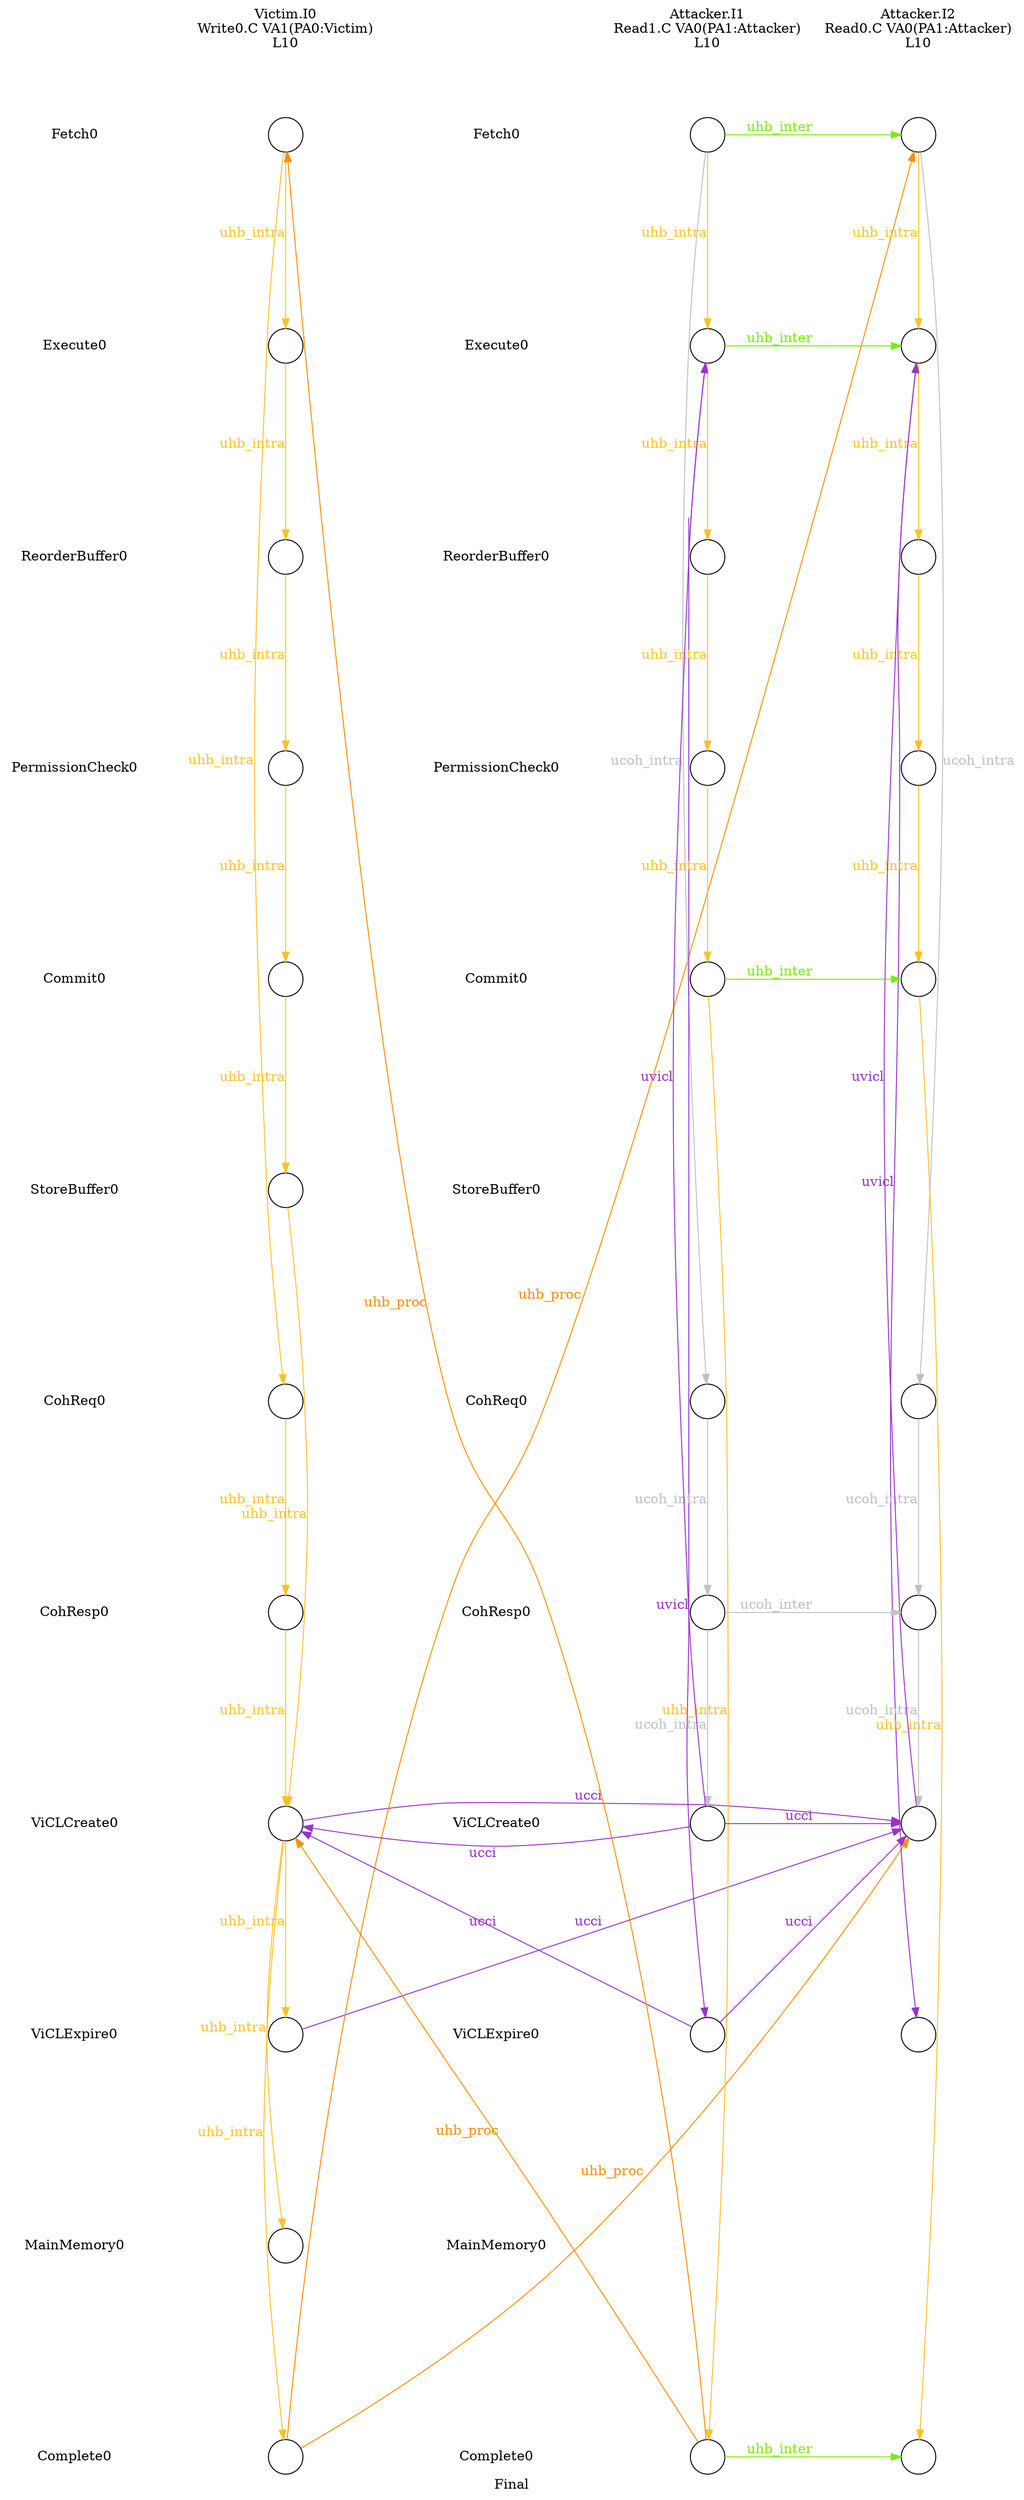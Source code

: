 digraph G {
	layout=neato;
	overlap=scale;
	splines=true;
	label="Final";
	n0_0_label [label="Victim.I0\nWrite0.C VA1(PA0:Victim)\nL10\n";pos="1,0.5!";shape=none];
	n1_0_label [label="Attacker.I1\nRead1.C VA0(PA1:Attacker)\nL10\n";pos="3,0.5!";shape=none];
	n2_0_label [label="Attacker.I2\nRead0.C VA0(PA1:Attacker)\nL10\n";pos="4,0.5!";shape=none];
	l0_8_label [label="ViCLCreate0";pos="0,-8!";shape=none];
	l0_7_label [label="CohResp0";pos="0,-7!";shape=none];
	l0_3_label [label="PermissionCheck0";pos="0,-3!";shape=none];
	l0_4_label [label="Commit0";pos="0,-4!";shape=none];
	l0_5_label [label="StoreBuffer0";pos="0,-5!";shape=none];
	l0_10_label [label="MainMemory0";pos="0,-10!";shape=none];
	l0_2_label [label="ReorderBuffer0";pos="0,-2!";shape=none];
	l0_6_label [label="CohReq0";pos="0,-6!";shape=none];
	l0_11_label [label="Complete0";pos="0,-11!";shape=none];
	l0_1_label [label="Execute0";pos="0,-1!";shape=none];
	l0_9_label [label="ViCLExpire0";pos="0,-9!";shape=none];
	l0_0_label [label="Fetch0";pos="0,-0!";shape=none];
	l2_8_label [label="ViCLCreate0";pos="2,-8!";shape=none];
	l2_7_label [label="CohResp0";pos="2,-7!";shape=none];
	l2_3_label [label="PermissionCheck0";pos="2,-3!";shape=none];
	l2_4_label [label="Commit0";pos="2,-4!";shape=none];
	l2_5_label [label="StoreBuffer0";pos="2,-5!";shape=none];
	l2_10_label [label="MainMemory0";pos="2,-10!";shape=none];
	l2_2_label [label="ReorderBuffer0";pos="2,-2!";shape=none];
	l2_6_label [label="CohReq0";pos="2,-6!";shape=none];
	l2_11_label [label="Complete0";pos="2,-11!";shape=none];
	l2_1_label [label="Execute0";pos="2,-1!";shape=none];
	l2_9_label [label="ViCLExpire0";pos="2,-9!";shape=none];
	l2_0_label [label="Fetch0";pos="2,-0!";shape=none];
	n0_0_0_0_Write0_at_0_0 [shape=circle;label="";pos="1,-0!";];
	n0_0_0_0_Write0_at_0_1 [shape=circle;label="";pos="1,-1!";];
	n0_0_0_0_Write0_at_0_2 [shape=circle;label="";pos="1,-2!";];
	n0_0_0_0_Write0_at_0_3 [shape=circle;label="";pos="1,-3!";];
	n0_0_0_0_Write0_at_0_4 [shape=circle;label="";pos="1,-4!";];
	n0_0_0_0_Write0_at_0_5 [shape=circle;label="";pos="1,-5!";];
	n0_0_0_0_Write0_at_0_6 [shape=circle;label="";pos="1,-6!";];
	n0_0_0_0_Write0_at_0_7 [shape=circle;label="";pos="1,-7!";];
	n0_0_0_0_Write0_at_0_8 [shape=circle;label="";pos="1,-8!";];
	n0_0_0_0_Write0_at_0_9 [shape=circle;label="";pos="1,-9!";];
	n0_0_0_0_Write0_at_0_10 [shape=circle;label="";pos="1,-10!";];
	n0_0_0_0_Write0_at_0_11 [shape=circle;label="";pos="1,-11!";];
	n2_1_0_0_Read0_at_1_0 [shape=circle;label="";pos="4,-0!";];
	n2_1_0_0_Read0_at_1_1 [shape=circle;label="";pos="4,-1!";];
	n2_1_0_0_Read0_at_1_2 [shape=circle;label="";pos="4,-2!";];
	n2_1_0_0_Read0_at_1_3 [shape=circle;label="";pos="4,-3!";];
	n2_1_0_0_Read0_at_1_4 [shape=circle;label="";pos="4,-4!";];
	n2_1_0_0_Read0_at_1_6 [shape=circle;label="";pos="4,-6!";];
	n2_1_0_0_Read0_at_1_7 [shape=circle;label="";pos="4,-7!";];
	n2_1_0_0_Read0_at_1_8 [shape=circle;label="";pos="4,-8!";];
	n2_1_0_0_Read0_at_1_9 [shape=circle;label="";pos="4,-9!";];
	n2_1_0_0_Read0_at_1_11 [shape=circle;label="";pos="4,-11!";];
	n1_1_0_0_Read1_at_1_0 [shape=circle;label="";pos="3,-0!";];
	n1_1_0_0_Read1_at_1_1 [shape=circle;label="";pos="3,-1!";];
	n1_1_0_0_Read1_at_1_2 [shape=circle;label="";pos="3,-2!";];
	n1_1_0_0_Read1_at_1_3 [shape=circle;label="";pos="3,-3!";];
	n1_1_0_0_Read1_at_1_4 [shape=circle;label="";pos="3,-4!";];
	n1_1_0_0_Read1_at_1_6 [shape=circle;label="";pos="3,-6!";];
	n1_1_0_0_Read1_at_1_7 [shape=circle;label="";pos="3,-7!";];
	n1_1_0_0_Read1_at_1_8 [shape=circle;label="";pos="3,-8!";];
	n1_1_0_0_Read1_at_1_9 [shape=circle;label="";pos="3,-9!";];
	n1_1_0_0_Read1_at_1_11 [shape=circle;label="";pos="3,-11!";];
	n1_1_0_0_Read1_at_1_7 -> n2_1_0_0_Read0_at_1_7[label="ucoh_inter";constraint=false;color="gray";fontcolor="gray";];
	n0_0_0_0_Write0_at_0_11 -> n2_1_0_0_Read0_at_1_0[label="uhb_proc";constraint=false;color="darkorange";fontcolor="darkorange";];
	n0_0_0_0_Write0_at_0_11 -> n2_1_0_0_Read0_at_1_8[label="uhb_proc";constraint=false;color="darkorange";fontcolor="darkorange";];
	n1_1_0_0_Read1_at_1_11 -> n0_0_0_0_Write0_at_0_0[label="uhb_proc";constraint=false;color="darkorange";fontcolor="darkorange";];
	n1_1_0_0_Read1_at_1_11 -> n0_0_0_0_Write0_at_0_8[label="uhb_proc";constraint=false;color="darkorange";fontcolor="darkorange";];
	n0_0_0_0_Write0_at_0_0 -> n0_0_0_0_Write0_at_0_1[label="uhb_intra";constraint=false;color="goldenrod1";fontcolor="goldenrod1";];
	n0_0_0_0_Write0_at_0_0 -> n0_0_0_0_Write0_at_0_6[label="uhb_intra";constraint=false;color="goldenrod1";fontcolor="goldenrod1";];
	n0_0_0_0_Write0_at_0_1 -> n0_0_0_0_Write0_at_0_2[label="uhb_intra";constraint=false;color="goldenrod1";fontcolor="goldenrod1";];
	n0_0_0_0_Write0_at_0_2 -> n0_0_0_0_Write0_at_0_3[label="uhb_intra";constraint=false;color="goldenrod1";fontcolor="goldenrod1";];
	n0_0_0_0_Write0_at_0_3 -> n0_0_0_0_Write0_at_0_4[label="uhb_intra";constraint=false;color="goldenrod1";fontcolor="goldenrod1";];
	n0_0_0_0_Write0_at_0_4 -> n0_0_0_0_Write0_at_0_5[label="uhb_intra";constraint=false;color="goldenrod1";fontcolor="goldenrod1";];
	n0_0_0_0_Write0_at_0_5 -> n0_0_0_0_Write0_at_0_8[label="uhb_intra";constraint=false;color="goldenrod1";fontcolor="goldenrod1";];
	n0_0_0_0_Write0_at_0_6 -> n0_0_0_0_Write0_at_0_7[label="uhb_intra";constraint=false;color="goldenrod1";fontcolor="goldenrod1";];
	n0_0_0_0_Write0_at_0_7 -> n0_0_0_0_Write0_at_0_8[label="uhb_intra";constraint=false;color="goldenrod1";fontcolor="goldenrod1";];
	n0_0_0_0_Write0_at_0_8 -> n0_0_0_0_Write0_at_0_9[label="uhb_intra";constraint=false;color="goldenrod1";fontcolor="goldenrod1";];
	n0_0_0_0_Write0_at_0_8 -> n0_0_0_0_Write0_at_0_10[label="uhb_intra";constraint=false;color="goldenrod1";fontcolor="goldenrod1";];
	n0_0_0_0_Write0_at_0_8 -> n0_0_0_0_Write0_at_0_11[label="uhb_intra";constraint=false;color="goldenrod1";fontcolor="goldenrod1";];
	n2_1_0_0_Read0_at_1_0 -> n2_1_0_0_Read0_at_1_1[label="uhb_intra";constraint=false;color="goldenrod1";fontcolor="goldenrod1";];
	n2_1_0_0_Read0_at_1_1 -> n2_1_0_0_Read0_at_1_2[label="uhb_intra";constraint=false;color="goldenrod1";fontcolor="goldenrod1";];
	n2_1_0_0_Read0_at_1_2 -> n2_1_0_0_Read0_at_1_3[label="uhb_intra";constraint=false;color="goldenrod1";fontcolor="goldenrod1";];
	n2_1_0_0_Read0_at_1_3 -> n2_1_0_0_Read0_at_1_4[label="uhb_intra";constraint=false;color="goldenrod1";fontcolor="goldenrod1";];
	n2_1_0_0_Read0_at_1_4 -> n2_1_0_0_Read0_at_1_11[label="uhb_intra";constraint=false;color="goldenrod1";fontcolor="goldenrod1";];
	n1_1_0_0_Read1_at_1_0 -> n1_1_0_0_Read1_at_1_1[label="uhb_intra";constraint=false;color="goldenrod1";fontcolor="goldenrod1";];
	n1_1_0_0_Read1_at_1_1 -> n1_1_0_0_Read1_at_1_2[label="uhb_intra";constraint=false;color="goldenrod1";fontcolor="goldenrod1";];
	n1_1_0_0_Read1_at_1_2 -> n1_1_0_0_Read1_at_1_3[label="uhb_intra";constraint=false;color="goldenrod1";fontcolor="goldenrod1";];
	n1_1_0_0_Read1_at_1_3 -> n1_1_0_0_Read1_at_1_4[label="uhb_intra";constraint=false;color="goldenrod1";fontcolor="goldenrod1";];
	n1_1_0_0_Read1_at_1_4 -> n1_1_0_0_Read1_at_1_11[label="uhb_intra";constraint=false;color="goldenrod1";fontcolor="goldenrod1";];
	n0_0_0_0_Write0_at_0_8 -> n2_1_0_0_Read0_at_1_8[label="ucci";constraint=false;color="darkorchid";fontcolor="darkorchid";];
	n0_0_0_0_Write0_at_0_9 -> n2_1_0_0_Read0_at_1_8[label="ucci";constraint=false;color="darkorchid";fontcolor="darkorchid";];
	n1_1_0_0_Read1_at_1_8 -> n0_0_0_0_Write0_at_0_8[label="ucci";constraint=false;color="darkorchid";fontcolor="darkorchid";];
	n1_1_0_0_Read1_at_1_8 -> n2_1_0_0_Read0_at_1_8[label="ucci";constraint=false;color="darkorchid";fontcolor="darkorchid";];
	n1_1_0_0_Read1_at_1_9 -> n0_0_0_0_Write0_at_0_8[label="ucci";constraint=false;color="darkorchid";fontcolor="darkorchid";];
	n1_1_0_0_Read1_at_1_9 -> n2_1_0_0_Read0_at_1_8[label="ucci";constraint=false;color="darkorchid";fontcolor="darkorchid";];
	n1_1_0_0_Read1_at_1_0 -> n2_1_0_0_Read0_at_1_0[label="uhb_inter";constraint=false;color="chartreuse2";fontcolor="chartreuse2";];
	n1_1_0_0_Read1_at_1_1 -> n2_1_0_0_Read0_at_1_1[label="uhb_inter";constraint=false;color="chartreuse2";fontcolor="chartreuse2";];
	n1_1_0_0_Read1_at_1_4 -> n2_1_0_0_Read0_at_1_4[label="uhb_inter";constraint=false;color="chartreuse2";fontcolor="chartreuse2";];
	n1_1_0_0_Read1_at_1_11 -> n2_1_0_0_Read0_at_1_11[label="uhb_inter";constraint=false;color="chartreuse2";fontcolor="chartreuse2";];
	n2_1_0_0_Read0_at_1_1 -> n2_1_0_0_Read0_at_1_9[label="uvicl";constraint=false;color="darkorchid";fontcolor="darkorchid";];
	n2_1_0_0_Read0_at_1_8 -> n2_1_0_0_Read0_at_1_1[label="uvicl";constraint=false;color="darkorchid";fontcolor="darkorchid";];
	n1_1_0_0_Read1_at_1_1 -> n1_1_0_0_Read1_at_1_9[label="uvicl";constraint=false;color="darkorchid";fontcolor="darkorchid";];
	n1_1_0_0_Read1_at_1_8 -> n1_1_0_0_Read1_at_1_1[label="uvicl";constraint=false;color="darkorchid";fontcolor="darkorchid";];
	n2_1_0_0_Read0_at_1_0 -> n2_1_0_0_Read0_at_1_6[label="ucoh_intra";constraint=false;color="gray";fontcolor="gray";];
	n2_1_0_0_Read0_at_1_6 -> n2_1_0_0_Read0_at_1_7[label="ucoh_intra";constraint=false;color="gray";fontcolor="gray";];
	n2_1_0_0_Read0_at_1_7 -> n2_1_0_0_Read0_at_1_8[label="ucoh_intra";constraint=false;color="gray";fontcolor="gray";];
	n1_1_0_0_Read1_at_1_0 -> n1_1_0_0_Read1_at_1_6[label="ucoh_intra";constraint=false;color="gray";fontcolor="gray";];
	n1_1_0_0_Read1_at_1_6 -> n1_1_0_0_Read1_at_1_7[label="ucoh_intra";constraint=false;color="gray";fontcolor="gray";];
	n1_1_0_0_Read1_at_1_7 -> n1_1_0_0_Read1_at_1_8[label="ucoh_intra";constraint=false;color="gray";fontcolor="gray";];
}
